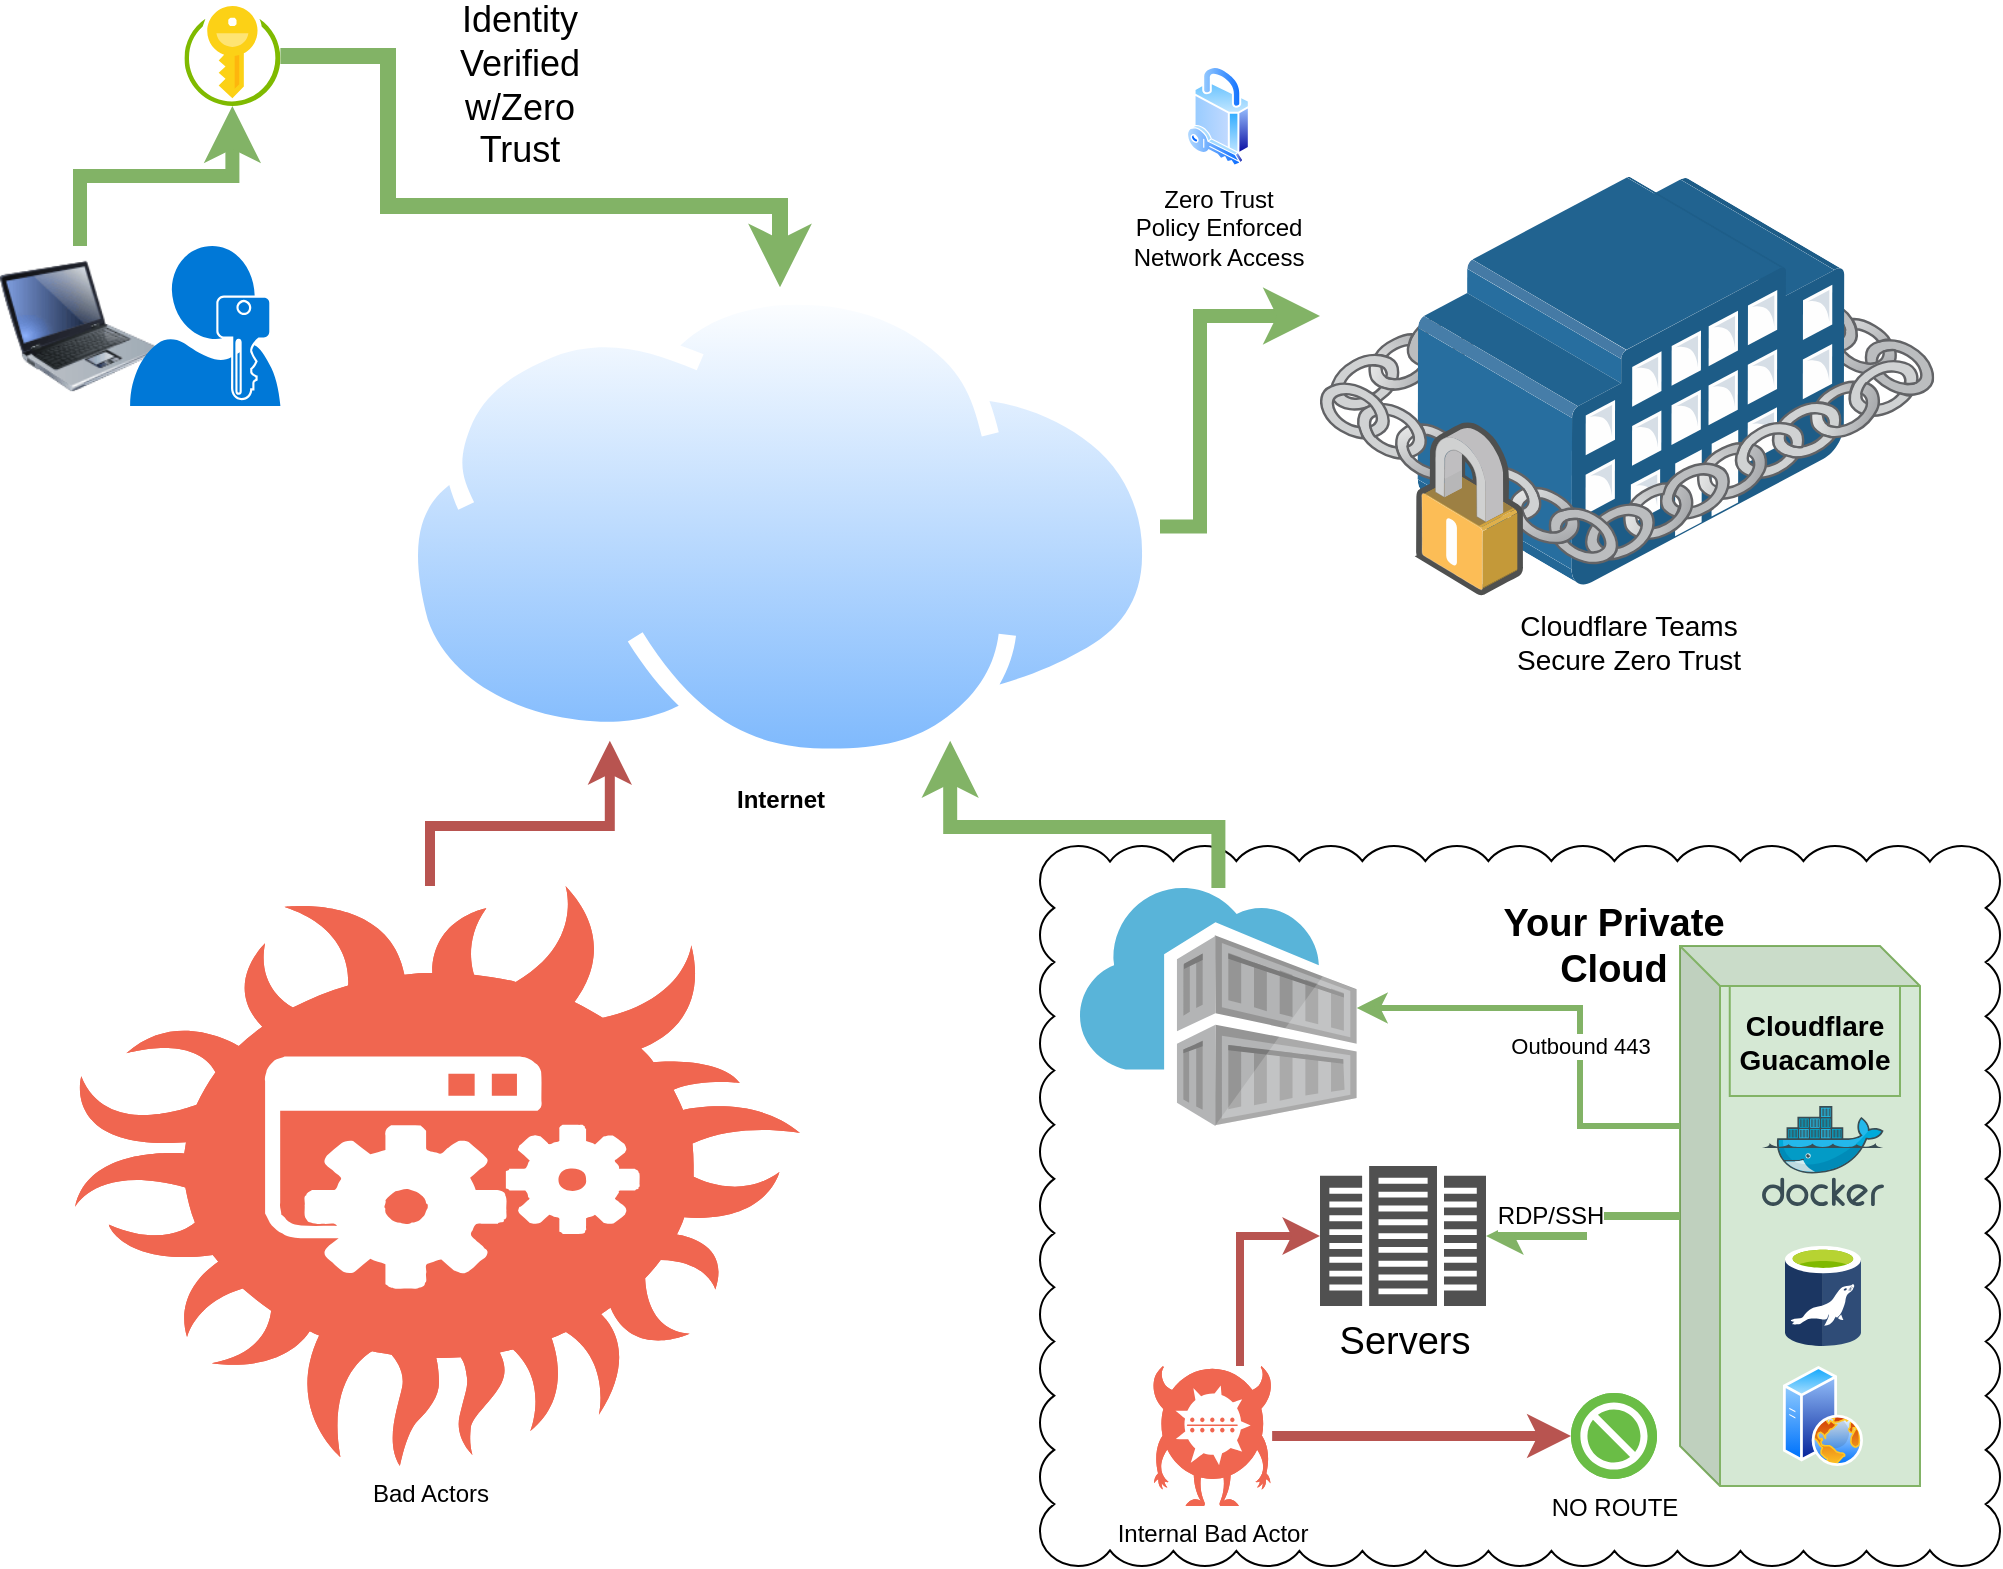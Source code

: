 <mxfile version="13.9.9" type="device"><diagram id="mRzysNZ7Q8Ryuwtx0xA5" name="Page-1"><mxGraphModel dx="1265" dy="1084" grid="1" gridSize="10" guides="1" tooltips="1" connect="1" arrows="1" fold="1" page="1" pageScale="1" pageWidth="1169" pageHeight="827" math="0" shadow="0"><root><mxCell id="0"/><mxCell id="1" parent="0"/><mxCell id="EBWCOtbbHiSnzjShm3Py-10" value="" style="whiteSpace=wrap;html=1;shape=mxgraph.basic.cloud_rect" vertex="1" parent="1"><mxGeometry x="640" y="440" width="480" height="360" as="geometry"/></mxCell><mxCell id="EBWCOtbbHiSnzjShm3Py-16" value="Outbound 443" style="edgeStyle=orthogonalEdgeStyle;rounded=0;orthogonalLoop=1;jettySize=auto;html=1;fillColor=#d5e8d4;strokeColor=#82b366;strokeWidth=3;" edge="1" parent="1" source="EBWCOtbbHiSnzjShm3Py-15" target="EBWCOtbbHiSnzjShm3Py-9"><mxGeometry x="-0.184" relative="1" as="geometry"><Array as="points"><mxPoint x="910" y="580"/><mxPoint x="910" y="521"/></Array><mxPoint as="offset"/></mxGeometry></mxCell><mxCell id="EBWCOtbbHiSnzjShm3Py-32" value="RDP/SSH" style="edgeStyle=orthogonalEdgeStyle;rounded=0;orthogonalLoop=1;jettySize=auto;html=1;strokeWidth=4;fontSize=12;fillColor=#d5e8d4;strokeColor=#82b366;" edge="1" parent="1" source="EBWCOtbbHiSnzjShm3Py-15" target="EBWCOtbbHiSnzjShm3Py-31"><mxGeometry x="-0.093" y="-15" relative="1" as="geometry"><mxPoint x="-2" as="offset"/></mxGeometry></mxCell><mxCell id="EBWCOtbbHiSnzjShm3Py-15" value="" style="shape=cube;whiteSpace=wrap;html=1;boundedLbl=1;backgroundOutline=1;darkOpacity=0.05;darkOpacity2=0.1;fillColor=#d5e8d4;strokeColor=#82b366;" vertex="1" parent="1"><mxGeometry x="960" y="490" width="120" height="270" as="geometry"/></mxCell><mxCell id="EBWCOtbbHiSnzjShm3Py-29" style="edgeStyle=orthogonalEdgeStyle;rounded=0;orthogonalLoop=1;jettySize=auto;html=1;entryX=0.25;entryY=1;entryDx=0;entryDy=0;strokeWidth=5;fillColor=#f8cecc;strokeColor=#b85450;" edge="1" parent="1" source="EBWCOtbbHiSnzjShm3Py-1" target="EBWCOtbbHiSnzjShm3Py-20"><mxGeometry relative="1" as="geometry"/></mxCell><mxCell id="EBWCOtbbHiSnzjShm3Py-1" value="Bad Actors" style="verticalLabelPosition=bottom;html=1;fillColor=#F06650;strokeColor=#ffffff;verticalAlign=top;align=center;points=[];pointerEvents=1;shape=mxgraph.cisco_safe.compositeIcon;bgIcon=threat1;resIcon=mxgraph.cisco_safe.threat.threat_a1;" vertex="1" parent="1"><mxGeometry x="150" y="460" width="370" height="290" as="geometry"/></mxCell><mxCell id="EBWCOtbbHiSnzjShm3Py-28" style="edgeStyle=orthogonalEdgeStyle;rounded=0;orthogonalLoop=1;jettySize=auto;html=1;entryX=0;entryY=0.5;entryDx=0;entryDy=0;entryPerimeter=0;fillColor=#f8cecc;strokeColor=#b85450;strokeWidth=5;" edge="1" parent="1" source="EBWCOtbbHiSnzjShm3Py-2" target="EBWCOtbbHiSnzjShm3Py-27"><mxGeometry relative="1" as="geometry"/></mxCell><mxCell id="EBWCOtbbHiSnzjShm3Py-33" style="edgeStyle=orthogonalEdgeStyle;rounded=0;orthogonalLoop=1;jettySize=auto;html=1;strokeWidth=4;fontSize=4;fillColor=#f8cecc;strokeColor=#b85450;" edge="1" parent="1" source="EBWCOtbbHiSnzjShm3Py-2" target="EBWCOtbbHiSnzjShm3Py-31"><mxGeometry relative="1" as="geometry"><Array as="points"><mxPoint x="740" y="635"/></Array></mxGeometry></mxCell><mxCell id="EBWCOtbbHiSnzjShm3Py-2" value="Internal Bad Actor" style="verticalLabelPosition=bottom;html=1;fillColor=#F06650;strokeColor=#ffffff;verticalAlign=top;align=center;points=[];pointerEvents=1;shape=mxgraph.cisco_safe.compositeIcon;bgIcon=threat4;resIcon=mxgraph.cisco_safe.threat.threat_d5;" vertex="1" parent="1"><mxGeometry x="696.07" y="700" width="60" height="70" as="geometry"/></mxCell><mxCell id="EBWCOtbbHiSnzjShm3Py-4" value="" style="aspect=fixed;html=1;points=[];align=center;image;fontSize=12;image=img/lib/mscae/Docker.svg;" vertex="1" parent="1"><mxGeometry x="1001" y="570" width="60.98" height="50" as="geometry"/></mxCell><mxCell id="EBWCOtbbHiSnzjShm3Py-6" value="" style="aspect=fixed;html=1;points=[];align=center;image;fontSize=12;image=img/lib/mscae/aspect=fixed;html=1;perimeter=none;align=center;shadow=0;dashed=0;image;fontSize=12;image=img/lib/mscae/Azure_Database_for_MariaDB_servers.svg;" vertex="1" parent="1"><mxGeometry x="1012.49" y="640" width="38" height="50" as="geometry"/></mxCell><mxCell id="EBWCOtbbHiSnzjShm3Py-22" style="edgeStyle=orthogonalEdgeStyle;rounded=0;orthogonalLoop=1;jettySize=auto;html=1;entryX=0.75;entryY=1;entryDx=0;entryDy=0;fillColor=#d5e8d4;strokeColor=#82b366;strokeWidth=7;" edge="1" parent="1" source="EBWCOtbbHiSnzjShm3Py-9" target="EBWCOtbbHiSnzjShm3Py-20"><mxGeometry relative="1" as="geometry"/></mxCell><mxCell id="EBWCOtbbHiSnzjShm3Py-9" value="" style="aspect=fixed;html=1;points=[];align=center;image;fontSize=12;image=img/lib/mscae/Container_Registries.svg;" vertex="1" parent="1"><mxGeometry x="660" y="461" width="138.37" height="119" as="geometry"/></mxCell><mxCell id="EBWCOtbbHiSnzjShm3Py-14" value="" style="aspect=fixed;perimeter=ellipsePerimeter;html=1;align=center;shadow=0;dashed=0;spacingTop=3;image;image=img/lib/active_directory/web_server.svg;" vertex="1" parent="1"><mxGeometry x="1011.49" y="700" width="40" height="50" as="geometry"/></mxCell><mxCell id="EBWCOtbbHiSnzjShm3Py-24" style="edgeStyle=orthogonalEdgeStyle;rounded=0;orthogonalLoop=1;jettySize=auto;html=1;fillColor=#d5e8d4;strokeColor=#82b366;strokeWidth=8;" edge="1" parent="1" source="EBWCOtbbHiSnzjShm3Py-7" target="EBWCOtbbHiSnzjShm3Py-20"><mxGeometry relative="1" as="geometry"><Array as="points"><mxPoint x="314" y="120"/><mxPoint x="510" y="120"/></Array></mxGeometry></mxCell><mxCell id="EBWCOtbbHiSnzjShm3Py-17" value="" style="image;html=1;image=img/lib/clip_art/computers/Laptop_128x128.png" vertex="1" parent="1"><mxGeometry x="120" y="140" width="80" height="80" as="geometry"/></mxCell><mxCell id="EBWCOtbbHiSnzjShm3Py-19" value="" style="aspect=fixed;pointerEvents=1;shadow=0;dashed=0;html=1;strokeColor=none;labelPosition=center;verticalLabelPosition=bottom;verticalAlign=top;align=center;shape=mxgraph.mscae.enterprise.user_permissions;fillColor=#0078D7;" vertex="1" parent="1"><mxGeometry x="185" y="140" width="75.2" height="80" as="geometry"/></mxCell><mxCell id="EBWCOtbbHiSnzjShm3Py-23" style="edgeStyle=orthogonalEdgeStyle;rounded=0;orthogonalLoop=1;jettySize=auto;html=1;fillColor=#d5e8d4;strokeColor=#82b366;strokeWidth=7;" edge="1" parent="1" source="EBWCOtbbHiSnzjShm3Py-20" target="EBWCOtbbHiSnzjShm3Py-21"><mxGeometry relative="1" as="geometry"><Array as="points"><mxPoint x="720" y="280"/><mxPoint x="720" y="175"/></Array></mxGeometry></mxCell><mxCell id="EBWCOtbbHiSnzjShm3Py-20" value="Internet" style="aspect=fixed;perimeter=ellipsePerimeter;html=1;align=center;shadow=0;dashed=0;spacingTop=3;image;image=img/lib/active_directory/internet_cloud.svg;strokeWidth=4;fontStyle=1" vertex="1" parent="1"><mxGeometry x="320" y="160.6" width="380" height="239.4" as="geometry"/></mxCell><mxCell id="EBWCOtbbHiSnzjShm3Py-21" value="Cloudflare Teams &lt;br style=&quot;font-size: 14px;&quot;&gt;Secure Zero Trust" style="points=[];aspect=fixed;html=1;align=center;shadow=0;dashed=0;image;image=img/lib/allied_telesis/buildings/Secure_Building.svg;fontSize=14;fontStyle=0" vertex="1" parent="1"><mxGeometry x="780.0" y="105" width="307.1" height="210" as="geometry"/></mxCell><mxCell id="EBWCOtbbHiSnzjShm3Py-7" value="" style="aspect=fixed;html=1;points=[];align=center;image;fontSize=12;image=img/lib/mscae/Key_Vaults.svg;" vertex="1" parent="1"><mxGeometry x="212.2" y="20" width="48" height="50" as="geometry"/></mxCell><mxCell id="EBWCOtbbHiSnzjShm3Py-25" style="edgeStyle=orthogonalEdgeStyle;rounded=0;orthogonalLoop=1;jettySize=auto;html=1;strokeWidth=7;fillColor=#d5e8d4;strokeColor=#82b366;exitX=0.5;exitY=0;exitDx=0;exitDy=0;" edge="1" parent="1" source="EBWCOtbbHiSnzjShm3Py-17" target="EBWCOtbbHiSnzjShm3Py-7"><mxGeometry relative="1" as="geometry"><mxPoint x="210" y="80" as="sourcePoint"/><mxPoint x="510" y="160.6" as="targetPoint"/></mxGeometry></mxCell><mxCell id="EBWCOtbbHiSnzjShm3Py-27" value="NO ROUTE" style="fillColor=#6ABD46;verticalLabelPosition=bottom;html=1;strokeColor=#ffffff;verticalAlign=top;align=center;points=[[0.145,0.145,0],[0.5,0,0],[0.855,0.145,0],[1,0.5,0],[0.855,0.855,0],[0.5,1,0],[0.145,0.855,0],[0,0.5,0]];pointerEvents=1;shape=mxgraph.cisco_safe.compositeIcon;bgIcon=ellipse;resIcon=mxgraph.cisco_safe.capability.block;" vertex="1" parent="1"><mxGeometry x="905.5" y="713.5" width="43" height="43" as="geometry"/></mxCell><mxCell id="EBWCOtbbHiSnzjShm3Py-30" value="Your Private Cloud" style="text;html=1;strokeColor=none;fillColor=none;align=center;verticalAlign=middle;whiteSpace=wrap;rounded=0;fontStyle=1;fontSize=19;" vertex="1" parent="1"><mxGeometry x="857" y="480" width="140" height="20" as="geometry"/></mxCell><mxCell id="EBWCOtbbHiSnzjShm3Py-31" value="Servers" style="pointerEvents=1;shadow=0;dashed=0;html=1;strokeColor=none;fillColor=#505050;labelPosition=center;verticalLabelPosition=bottom;verticalAlign=top;outlineConnect=0;align=center;shape=mxgraph.office.servers.datacenter;fontSize=19;" vertex="1" parent="1"><mxGeometry x="780" y="600" width="83" height="70" as="geometry"/></mxCell><mxCell id="EBWCOtbbHiSnzjShm3Py-34" value="Identity Verified w/Zero Trust" style="text;html=1;strokeColor=none;fillColor=none;align=center;verticalAlign=middle;whiteSpace=wrap;rounded=0;fontSize=18;" vertex="1" parent="1"><mxGeometry x="360" y="50.0" width="40" height="20" as="geometry"/></mxCell><mxCell id="EBWCOtbbHiSnzjShm3Py-35" value="Cloudflare Guacamole" style="text;html=1;strokeColor=#82b366;fillColor=#d5e8d4;align=center;verticalAlign=middle;whiteSpace=wrap;rounded=0;fontSize=14;fontStyle=1" vertex="1" parent="1"><mxGeometry x="984.88" y="510" width="85.12" height="55" as="geometry"/></mxCell><mxCell id="EBWCOtbbHiSnzjShm3Py-38" value="Zero Trust&lt;br&gt;Policy Enforced &lt;br&gt;Network Access" style="aspect=fixed;perimeter=ellipsePerimeter;html=1;align=center;shadow=0;dashed=0;spacingTop=3;image;image=img/lib/active_directory/security.svg;strokeWidth=4;fontSize=12;" vertex="1" parent="1"><mxGeometry x="713.43" y="50" width="31.5" height="50" as="geometry"/></mxCell></root></mxGraphModel></diagram></mxfile>